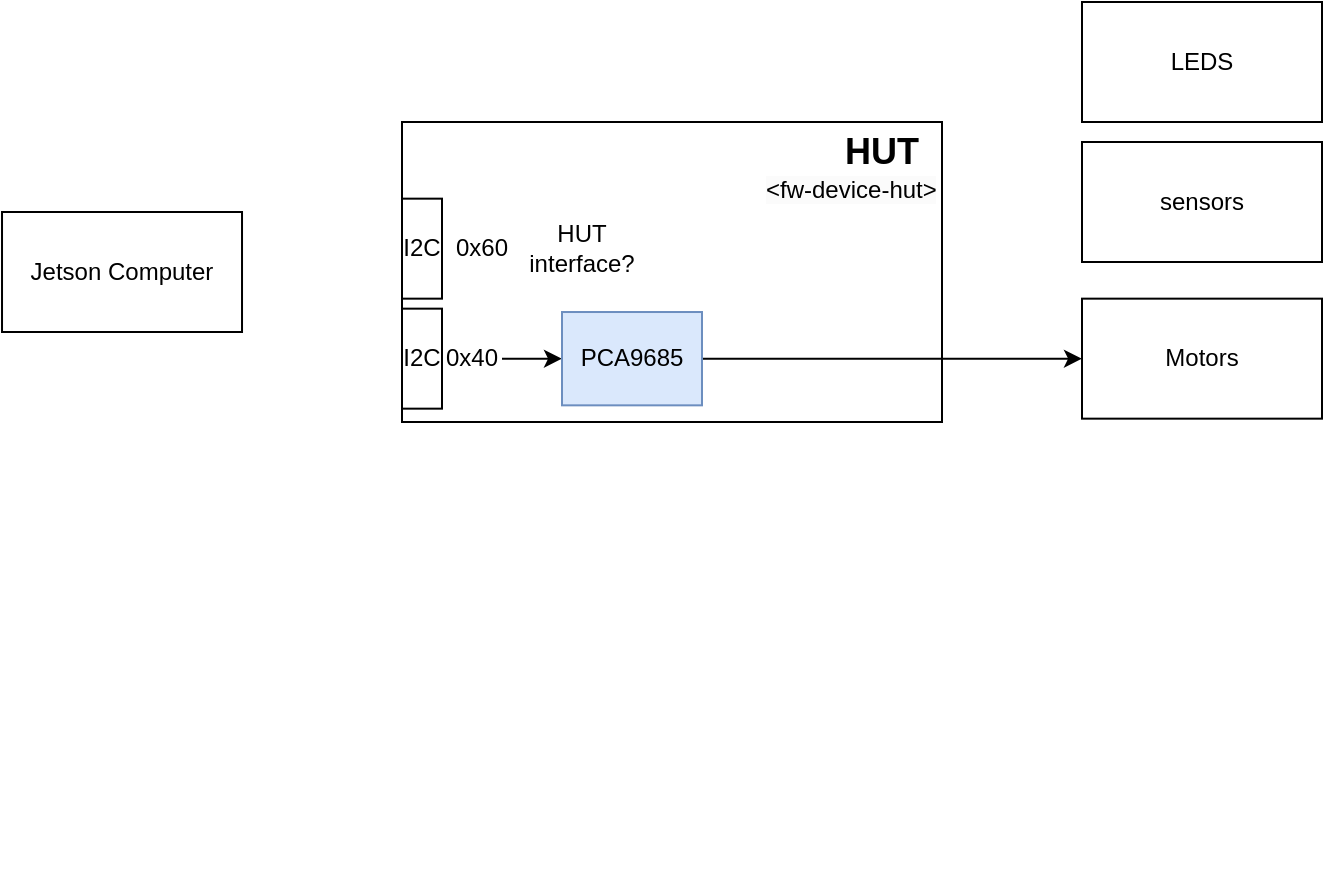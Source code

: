 <mxfile version="23.0.2" type="device">
  <diagram name="HUT" id="mdFzrF5_F0aYDYwanrNT">
    <mxGraphModel dx="875" dy="601" grid="0" gridSize="10" guides="1" tooltips="1" connect="1" arrows="1" fold="1" page="1" pageScale="1" pageWidth="3300" pageHeight="2339" math="0" shadow="0">
      <root>
        <mxCell id="0" />
        <mxCell id="1" parent="0" />
        <mxCell id="kxiVSiPaPUkWLXd9jPEk-1" value="Jetson Computer" style="rounded=0;whiteSpace=wrap;html=1;" vertex="1" parent="1">
          <mxGeometry x="650.01" y="365" width="120" height="60" as="geometry" />
        </mxCell>
        <mxCell id="kxiVSiPaPUkWLXd9jPEk-10" value="" style="shape=image;verticalLabelPosition=bottom;labelBackgroundColor=default;verticalAlign=top;aspect=fixed;imageAspect=0;image=https://raw.githubusercontent.com/guh/nymea-plugins/master/gpio/docs/images/Raspberry-Pi-2-GPIO.png;rotation=90;" vertex="1" parent="1">
          <mxGeometry x="600" y="520" width="260.01" height="86.67" as="geometry" />
        </mxCell>
        <mxCell id="kxiVSiPaPUkWLXd9jPEk-27" value="" style="rounded=0;whiteSpace=wrap;html=1;" vertex="1" parent="1">
          <mxGeometry x="850" y="320" width="270" height="150" as="geometry" />
        </mxCell>
        <mxCell id="kxiVSiPaPUkWLXd9jPEk-28" value="HUT" style="text;html=1;strokeColor=none;fillColor=none;align=center;verticalAlign=middle;whiteSpace=wrap;rounded=0;fontStyle=1;fontSize=18;" vertex="1" parent="1">
          <mxGeometry x="1060" y="320" width="60" height="30" as="geometry" />
        </mxCell>
        <mxCell id="kxiVSiPaPUkWLXd9jPEk-29" value="I2C" style="rounded=0;whiteSpace=wrap;html=1;" vertex="1" parent="1">
          <mxGeometry x="850" y="358.33" width="20" height="50" as="geometry" />
        </mxCell>
        <mxCell id="kxiVSiPaPUkWLXd9jPEk-30" value="0x60" style="text;html=1;strokeColor=none;fillColor=none;align=center;verticalAlign=middle;whiteSpace=wrap;rounded=0;" vertex="1" parent="1">
          <mxGeometry x="870" y="371.67" width="40" height="23.33" as="geometry" />
        </mxCell>
        <mxCell id="kxiVSiPaPUkWLXd9jPEk-36" style="edgeStyle=orthogonalEdgeStyle;rounded=0;orthogonalLoop=1;jettySize=auto;html=1;exitX=1;exitY=0.5;exitDx=0;exitDy=0;entryX=0;entryY=0.5;entryDx=0;entryDy=0;" edge="1" parent="1" source="kxiVSiPaPUkWLXd9jPEk-31" target="kxiVSiPaPUkWLXd9jPEk-35">
          <mxGeometry relative="1" as="geometry" />
        </mxCell>
        <mxCell id="kxiVSiPaPUkWLXd9jPEk-31" value="0x40" style="text;html=1;strokeColor=none;fillColor=none;align=center;verticalAlign=middle;whiteSpace=wrap;rounded=0;" vertex="1" parent="1">
          <mxGeometry x="870" y="426.67" width="30" height="23.33" as="geometry" />
        </mxCell>
        <mxCell id="kxiVSiPaPUkWLXd9jPEk-32" value="I2C" style="rounded=0;whiteSpace=wrap;html=1;" vertex="1" parent="1">
          <mxGeometry x="850" y="413.33" width="20" height="50" as="geometry" />
        </mxCell>
        <mxCell id="kxiVSiPaPUkWLXd9jPEk-33" value="HUT interface?" style="text;html=1;strokeColor=none;fillColor=none;align=center;verticalAlign=middle;whiteSpace=wrap;rounded=0;" vertex="1" parent="1">
          <mxGeometry x="910" y="368" width="60" height="30" as="geometry" />
        </mxCell>
        <mxCell id="kxiVSiPaPUkWLXd9jPEk-39" style="edgeStyle=orthogonalEdgeStyle;rounded=0;orthogonalLoop=1;jettySize=auto;html=1;exitX=1;exitY=0.5;exitDx=0;exitDy=0;entryX=0;entryY=0.5;entryDx=0;entryDy=0;" edge="1" parent="1" source="kxiVSiPaPUkWLXd9jPEk-35" target="kxiVSiPaPUkWLXd9jPEk-37">
          <mxGeometry relative="1" as="geometry" />
        </mxCell>
        <mxCell id="kxiVSiPaPUkWLXd9jPEk-35" value="PCA9685" style="rounded=0;whiteSpace=wrap;html=1;fillColor=#dae8fc;strokeColor=#6c8ebf;" vertex="1" parent="1">
          <mxGeometry x="930" y="415.01" width="70" height="46.66" as="geometry" />
        </mxCell>
        <mxCell id="kxiVSiPaPUkWLXd9jPEk-37" value="Motors" style="rounded=0;whiteSpace=wrap;html=1;" vertex="1" parent="1">
          <mxGeometry x="1190" y="408.33" width="120" height="60" as="geometry" />
        </mxCell>
        <mxCell id="kxiVSiPaPUkWLXd9jPEk-38" value="&lt;span style=&quot;color: rgb(0, 0, 0); font-family: Helvetica; font-size: 12px; font-style: normal; font-variant-ligatures: normal; font-variant-caps: normal; font-weight: 400; letter-spacing: normal; orphans: 2; text-align: center; text-indent: 0px; text-transform: none; widows: 2; word-spacing: 0px; -webkit-text-stroke-width: 0px; background-color: rgb(251, 251, 251); text-decoration-thickness: initial; text-decoration-style: initial; text-decoration-color: initial; float: none; display: inline !important;&quot;&gt;&amp;lt;fw-device-hut&amp;gt;&lt;/span&gt;" style="text;whiteSpace=wrap;html=1;" vertex="1" parent="1">
          <mxGeometry x="1030" y="340" width="90" height="20" as="geometry" />
        </mxCell>
        <mxCell id="kxiVSiPaPUkWLXd9jPEk-40" value="sensors" style="rounded=0;whiteSpace=wrap;html=1;" vertex="1" parent="1">
          <mxGeometry x="1190" y="330" width="120" height="60" as="geometry" />
        </mxCell>
        <mxCell id="kxiVSiPaPUkWLXd9jPEk-41" value="LEDS" style="rounded=0;whiteSpace=wrap;html=1;" vertex="1" parent="1">
          <mxGeometry x="1190" y="260" width="120" height="60" as="geometry" />
        </mxCell>
      </root>
    </mxGraphModel>
  </diagram>
</mxfile>
